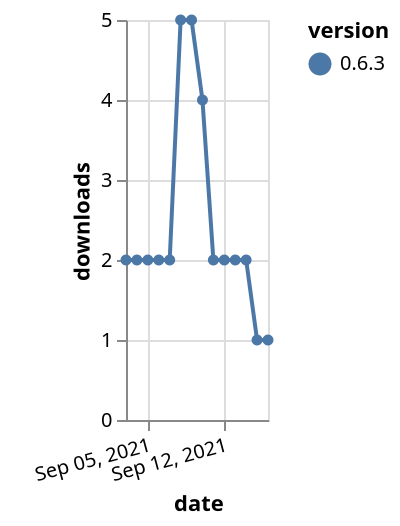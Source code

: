 {"$schema": "https://vega.github.io/schema/vega-lite/v5.json", "description": "A simple bar chart with embedded data.", "data": {"values": [{"date": "2021-09-03", "total": 3075, "delta": 2, "version": "0.6.3"}, {"date": "2021-09-04", "total": 3077, "delta": 2, "version": "0.6.3"}, {"date": "2021-09-05", "total": 3079, "delta": 2, "version": "0.6.3"}, {"date": "2021-09-06", "total": 3081, "delta": 2, "version": "0.6.3"}, {"date": "2021-09-07", "total": 3083, "delta": 2, "version": "0.6.3"}, {"date": "2021-09-08", "total": 3088, "delta": 5, "version": "0.6.3"}, {"date": "2021-09-09", "total": 3093, "delta": 5, "version": "0.6.3"}, {"date": "2021-09-10", "total": 3097, "delta": 4, "version": "0.6.3"}, {"date": "2021-09-11", "total": 3099, "delta": 2, "version": "0.6.3"}, {"date": "2021-09-12", "total": 3101, "delta": 2, "version": "0.6.3"}, {"date": "2021-09-13", "total": 3103, "delta": 2, "version": "0.6.3"}, {"date": "2021-09-14", "total": 3105, "delta": 2, "version": "0.6.3"}, {"date": "2021-09-15", "total": 3106, "delta": 1, "version": "0.6.3"}, {"date": "2021-09-16", "total": 3107, "delta": 1, "version": "0.6.3"}]}, "width": "container", "mark": {"type": "line", "point": {"filled": true}}, "encoding": {"x": {"field": "date", "type": "temporal", "timeUnit": "yearmonthdate", "title": "date", "axis": {"labelAngle": -15}}, "y": {"field": "delta", "type": "quantitative", "title": "downloads"}, "color": {"field": "version", "type": "nominal"}, "tooltip": {"field": "delta"}}}